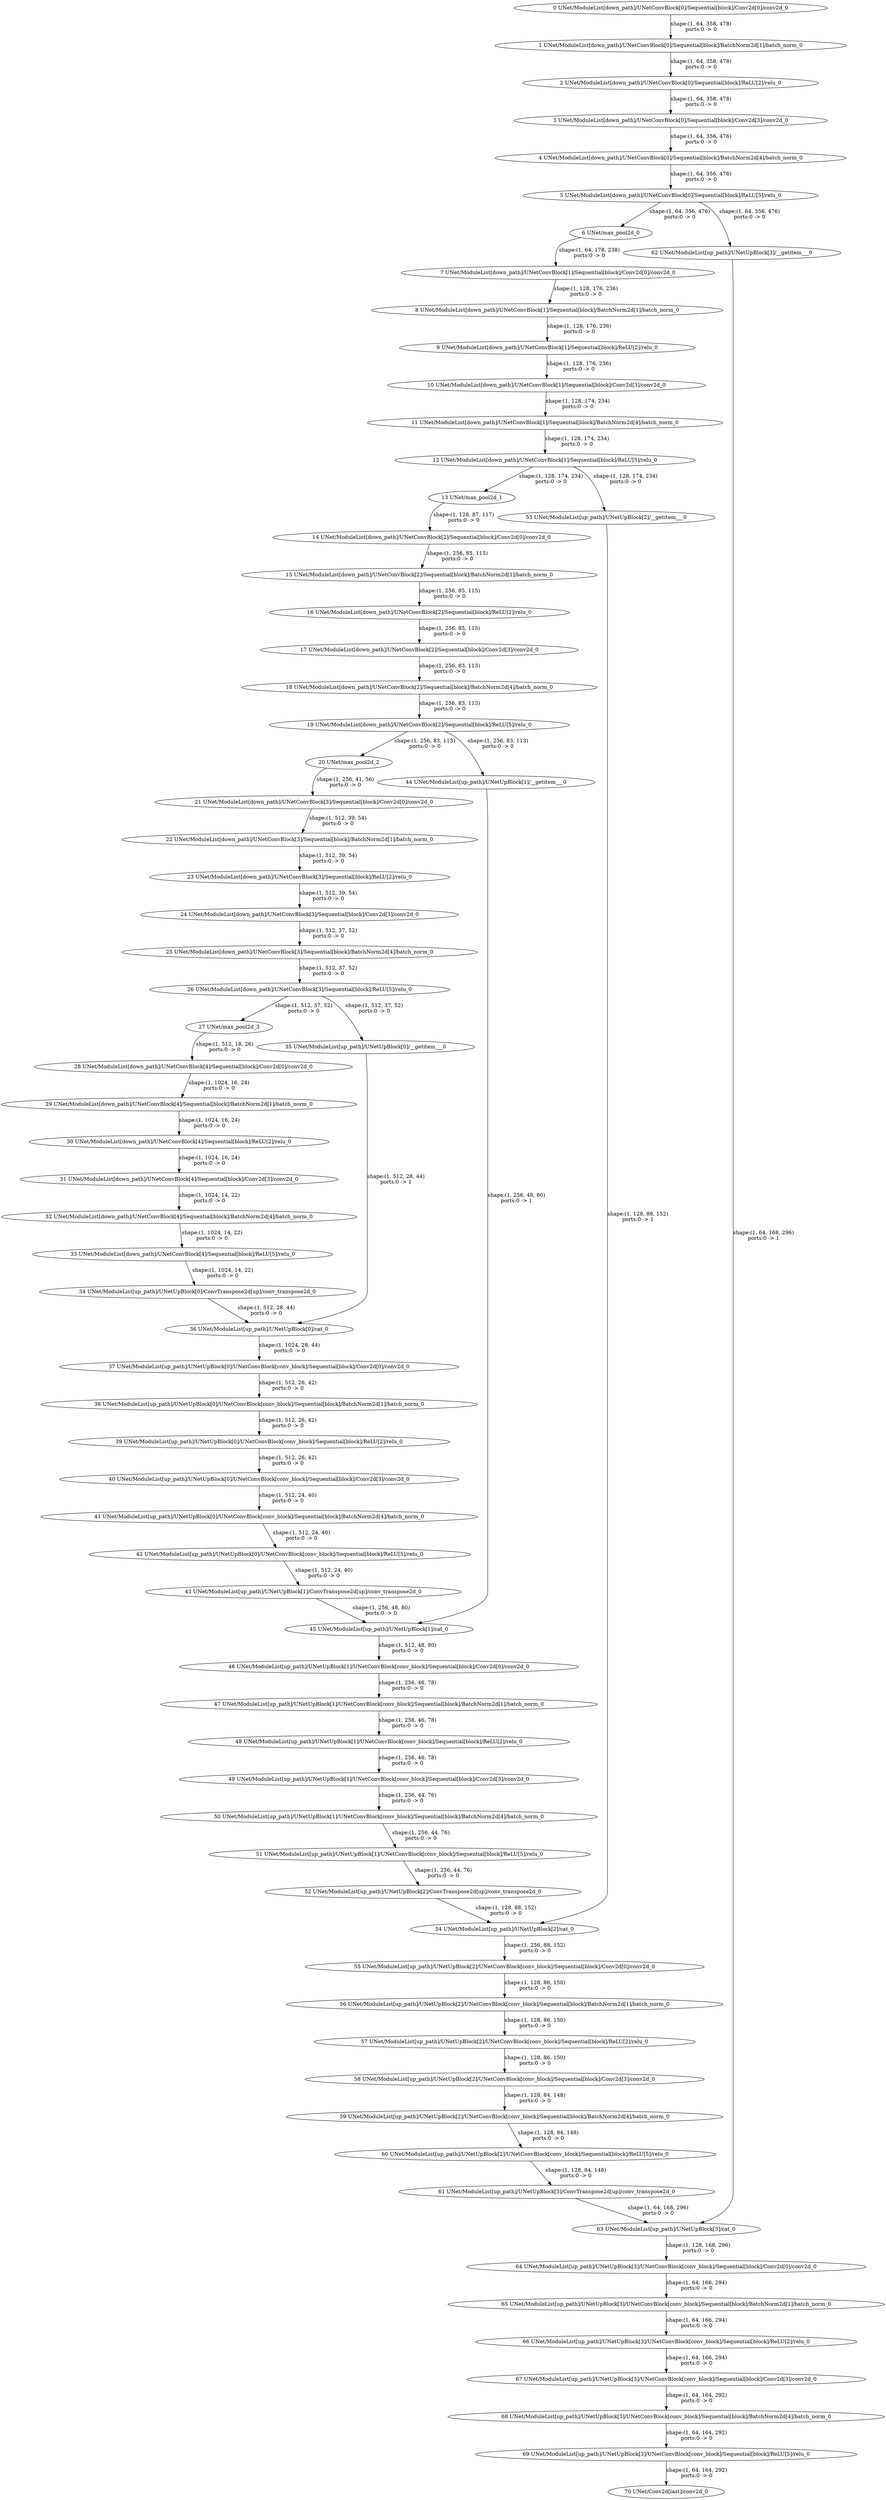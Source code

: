 strict digraph  {
"0 UNet/ModuleList[down_path]/UNetConvBlock[0]/Sequential[block]/Conv2d[0]/conv2d_0" [id=0, type=conv2d];
"1 UNet/ModuleList[down_path]/UNetConvBlock[0]/Sequential[block]/BatchNorm2d[1]/batch_norm_0" [id=1, type=batch_norm];
"2 UNet/ModuleList[down_path]/UNetConvBlock[0]/Sequential[block]/ReLU[2]/relu_0" [id=2, type=relu];
"3 UNet/ModuleList[down_path]/UNetConvBlock[0]/Sequential[block]/Conv2d[3]/conv2d_0" [id=3, type=conv2d];
"4 UNet/ModuleList[down_path]/UNetConvBlock[0]/Sequential[block]/BatchNorm2d[4]/batch_norm_0" [id=4, type=batch_norm];
"5 UNet/ModuleList[down_path]/UNetConvBlock[0]/Sequential[block]/ReLU[5]/relu_0" [id=5, type=relu];
"6 UNet/max_pool2d_0" [id=6, type=max_pool2d];
"7 UNet/ModuleList[down_path]/UNetConvBlock[1]/Sequential[block]/Conv2d[0]/conv2d_0" [id=7, type=conv2d];
"8 UNet/ModuleList[down_path]/UNetConvBlock[1]/Sequential[block]/BatchNorm2d[1]/batch_norm_0" [id=8, type=batch_norm];
"9 UNet/ModuleList[down_path]/UNetConvBlock[1]/Sequential[block]/ReLU[2]/relu_0" [id=9, type=relu];
"10 UNet/ModuleList[down_path]/UNetConvBlock[1]/Sequential[block]/Conv2d[3]/conv2d_0" [id=10, type=conv2d];
"11 UNet/ModuleList[down_path]/UNetConvBlock[1]/Sequential[block]/BatchNorm2d[4]/batch_norm_0" [id=11, type=batch_norm];
"12 UNet/ModuleList[down_path]/UNetConvBlock[1]/Sequential[block]/ReLU[5]/relu_0" [id=12, type=relu];
"13 UNet/max_pool2d_1" [id=13, type=max_pool2d];
"14 UNet/ModuleList[down_path]/UNetConvBlock[2]/Sequential[block]/Conv2d[0]/conv2d_0" [id=14, type=conv2d];
"15 UNet/ModuleList[down_path]/UNetConvBlock[2]/Sequential[block]/BatchNorm2d[1]/batch_norm_0" [id=15, type=batch_norm];
"16 UNet/ModuleList[down_path]/UNetConvBlock[2]/Sequential[block]/ReLU[2]/relu_0" [id=16, type=relu];
"17 UNet/ModuleList[down_path]/UNetConvBlock[2]/Sequential[block]/Conv2d[3]/conv2d_0" [id=17, type=conv2d];
"18 UNet/ModuleList[down_path]/UNetConvBlock[2]/Sequential[block]/BatchNorm2d[4]/batch_norm_0" [id=18, type=batch_norm];
"19 UNet/ModuleList[down_path]/UNetConvBlock[2]/Sequential[block]/ReLU[5]/relu_0" [id=19, type=relu];
"20 UNet/max_pool2d_2" [id=20, type=max_pool2d];
"21 UNet/ModuleList[down_path]/UNetConvBlock[3]/Sequential[block]/Conv2d[0]/conv2d_0" [id=21, type=conv2d];
"22 UNet/ModuleList[down_path]/UNetConvBlock[3]/Sequential[block]/BatchNorm2d[1]/batch_norm_0" [id=22, type=batch_norm];
"23 UNet/ModuleList[down_path]/UNetConvBlock[3]/Sequential[block]/ReLU[2]/relu_0" [id=23, type=relu];
"24 UNet/ModuleList[down_path]/UNetConvBlock[3]/Sequential[block]/Conv2d[3]/conv2d_0" [id=24, type=conv2d];
"25 UNet/ModuleList[down_path]/UNetConvBlock[3]/Sequential[block]/BatchNorm2d[4]/batch_norm_0" [id=25, type=batch_norm];
"26 UNet/ModuleList[down_path]/UNetConvBlock[3]/Sequential[block]/ReLU[5]/relu_0" [id=26, type=relu];
"27 UNet/max_pool2d_3" [id=27, type=max_pool2d];
"28 UNet/ModuleList[down_path]/UNetConvBlock[4]/Sequential[block]/Conv2d[0]/conv2d_0" [id=28, type=conv2d];
"29 UNet/ModuleList[down_path]/UNetConvBlock[4]/Sequential[block]/BatchNorm2d[1]/batch_norm_0" [id=29, type=batch_norm];
"30 UNet/ModuleList[down_path]/UNetConvBlock[4]/Sequential[block]/ReLU[2]/relu_0" [id=30, type=relu];
"31 UNet/ModuleList[down_path]/UNetConvBlock[4]/Sequential[block]/Conv2d[3]/conv2d_0" [id=31, type=conv2d];
"32 UNet/ModuleList[down_path]/UNetConvBlock[4]/Sequential[block]/BatchNorm2d[4]/batch_norm_0" [id=32, type=batch_norm];
"33 UNet/ModuleList[down_path]/UNetConvBlock[4]/Sequential[block]/ReLU[5]/relu_0" [id=33, type=relu];
"34 UNet/ModuleList[up_path]/UNetUpBlock[0]/ConvTranspose2d[up]/conv_transpose2d_0" [id=34, type=conv_transpose2d];
"35 UNet/ModuleList[up_path]/UNetUpBlock[0]/__getitem___0" [id=35, type=__getitem__];
"36 UNet/ModuleList[up_path]/UNetUpBlock[0]/cat_0" [id=36, type=cat];
"37 UNet/ModuleList[up_path]/UNetUpBlock[0]/UNetConvBlock[conv_block]/Sequential[block]/Conv2d[0]/conv2d_0" [id=37, type=conv2d];
"38 UNet/ModuleList[up_path]/UNetUpBlock[0]/UNetConvBlock[conv_block]/Sequential[block]/BatchNorm2d[1]/batch_norm_0" [id=38, type=batch_norm];
"39 UNet/ModuleList[up_path]/UNetUpBlock[0]/UNetConvBlock[conv_block]/Sequential[block]/ReLU[2]/relu_0" [id=39, type=relu];
"40 UNet/ModuleList[up_path]/UNetUpBlock[0]/UNetConvBlock[conv_block]/Sequential[block]/Conv2d[3]/conv2d_0" [id=40, type=conv2d];
"41 UNet/ModuleList[up_path]/UNetUpBlock[0]/UNetConvBlock[conv_block]/Sequential[block]/BatchNorm2d[4]/batch_norm_0" [id=41, type=batch_norm];
"42 UNet/ModuleList[up_path]/UNetUpBlock[0]/UNetConvBlock[conv_block]/Sequential[block]/ReLU[5]/relu_0" [id=42, type=relu];
"43 UNet/ModuleList[up_path]/UNetUpBlock[1]/ConvTranspose2d[up]/conv_transpose2d_0" [id=43, type=conv_transpose2d];
"44 UNet/ModuleList[up_path]/UNetUpBlock[1]/__getitem___0" [id=44, type=__getitem__];
"45 UNet/ModuleList[up_path]/UNetUpBlock[1]/cat_0" [id=45, type=cat];
"46 UNet/ModuleList[up_path]/UNetUpBlock[1]/UNetConvBlock[conv_block]/Sequential[block]/Conv2d[0]/conv2d_0" [id=46, type=conv2d];
"47 UNet/ModuleList[up_path]/UNetUpBlock[1]/UNetConvBlock[conv_block]/Sequential[block]/BatchNorm2d[1]/batch_norm_0" [id=47, type=batch_norm];
"48 UNet/ModuleList[up_path]/UNetUpBlock[1]/UNetConvBlock[conv_block]/Sequential[block]/ReLU[2]/relu_0" [id=48, type=relu];
"49 UNet/ModuleList[up_path]/UNetUpBlock[1]/UNetConvBlock[conv_block]/Sequential[block]/Conv2d[3]/conv2d_0" [id=49, type=conv2d];
"50 UNet/ModuleList[up_path]/UNetUpBlock[1]/UNetConvBlock[conv_block]/Sequential[block]/BatchNorm2d[4]/batch_norm_0" [id=50, type=batch_norm];
"51 UNet/ModuleList[up_path]/UNetUpBlock[1]/UNetConvBlock[conv_block]/Sequential[block]/ReLU[5]/relu_0" [id=51, type=relu];
"52 UNet/ModuleList[up_path]/UNetUpBlock[2]/ConvTranspose2d[up]/conv_transpose2d_0" [id=52, type=conv_transpose2d];
"53 UNet/ModuleList[up_path]/UNetUpBlock[2]/__getitem___0" [id=53, type=__getitem__];
"54 UNet/ModuleList[up_path]/UNetUpBlock[2]/cat_0" [id=54, type=cat];
"55 UNet/ModuleList[up_path]/UNetUpBlock[2]/UNetConvBlock[conv_block]/Sequential[block]/Conv2d[0]/conv2d_0" [id=55, type=conv2d];
"56 UNet/ModuleList[up_path]/UNetUpBlock[2]/UNetConvBlock[conv_block]/Sequential[block]/BatchNorm2d[1]/batch_norm_0" [id=56, type=batch_norm];
"57 UNet/ModuleList[up_path]/UNetUpBlock[2]/UNetConvBlock[conv_block]/Sequential[block]/ReLU[2]/relu_0" [id=57, type=relu];
"58 UNet/ModuleList[up_path]/UNetUpBlock[2]/UNetConvBlock[conv_block]/Sequential[block]/Conv2d[3]/conv2d_0" [id=58, type=conv2d];
"59 UNet/ModuleList[up_path]/UNetUpBlock[2]/UNetConvBlock[conv_block]/Sequential[block]/BatchNorm2d[4]/batch_norm_0" [id=59, type=batch_norm];
"60 UNet/ModuleList[up_path]/UNetUpBlock[2]/UNetConvBlock[conv_block]/Sequential[block]/ReLU[5]/relu_0" [id=60, type=relu];
"61 UNet/ModuleList[up_path]/UNetUpBlock[3]/ConvTranspose2d[up]/conv_transpose2d_0" [id=61, type=conv_transpose2d];
"62 UNet/ModuleList[up_path]/UNetUpBlock[3]/__getitem___0" [id=62, type=__getitem__];
"63 UNet/ModuleList[up_path]/UNetUpBlock[3]/cat_0" [id=63, type=cat];
"64 UNet/ModuleList[up_path]/UNetUpBlock[3]/UNetConvBlock[conv_block]/Sequential[block]/Conv2d[0]/conv2d_0" [id=64, type=conv2d];
"65 UNet/ModuleList[up_path]/UNetUpBlock[3]/UNetConvBlock[conv_block]/Sequential[block]/BatchNorm2d[1]/batch_norm_0" [id=65, type=batch_norm];
"66 UNet/ModuleList[up_path]/UNetUpBlock[3]/UNetConvBlock[conv_block]/Sequential[block]/ReLU[2]/relu_0" [id=66, type=relu];
"67 UNet/ModuleList[up_path]/UNetUpBlock[3]/UNetConvBlock[conv_block]/Sequential[block]/Conv2d[3]/conv2d_0" [id=67, type=conv2d];
"68 UNet/ModuleList[up_path]/UNetUpBlock[3]/UNetConvBlock[conv_block]/Sequential[block]/BatchNorm2d[4]/batch_norm_0" [id=68, type=batch_norm];
"69 UNet/ModuleList[up_path]/UNetUpBlock[3]/UNetConvBlock[conv_block]/Sequential[block]/ReLU[5]/relu_0" [id=69, type=relu];
"70 UNet/Conv2d[last]/conv2d_0" [id=70, type=conv2d];
"0 UNet/ModuleList[down_path]/UNetConvBlock[0]/Sequential[block]/Conv2d[0]/conv2d_0" -> "1 UNet/ModuleList[down_path]/UNetConvBlock[0]/Sequential[block]/BatchNorm2d[1]/batch_norm_0"  [label="shape:(1, 64, 358, 478)\nports:0 -> 0", style=solid];
"1 UNet/ModuleList[down_path]/UNetConvBlock[0]/Sequential[block]/BatchNorm2d[1]/batch_norm_0" -> "2 UNet/ModuleList[down_path]/UNetConvBlock[0]/Sequential[block]/ReLU[2]/relu_0"  [label="shape:(1, 64, 358, 478)\nports:0 -> 0", style=solid];
"2 UNet/ModuleList[down_path]/UNetConvBlock[0]/Sequential[block]/ReLU[2]/relu_0" -> "3 UNet/ModuleList[down_path]/UNetConvBlock[0]/Sequential[block]/Conv2d[3]/conv2d_0"  [label="shape:(1, 64, 358, 478)\nports:0 -> 0", style=solid];
"3 UNet/ModuleList[down_path]/UNetConvBlock[0]/Sequential[block]/Conv2d[3]/conv2d_0" -> "4 UNet/ModuleList[down_path]/UNetConvBlock[0]/Sequential[block]/BatchNorm2d[4]/batch_norm_0"  [label="shape:(1, 64, 356, 476)\nports:0 -> 0", style=solid];
"4 UNet/ModuleList[down_path]/UNetConvBlock[0]/Sequential[block]/BatchNorm2d[4]/batch_norm_0" -> "5 UNet/ModuleList[down_path]/UNetConvBlock[0]/Sequential[block]/ReLU[5]/relu_0"  [label="shape:(1, 64, 356, 476)\nports:0 -> 0", style=solid];
"5 UNet/ModuleList[down_path]/UNetConvBlock[0]/Sequential[block]/ReLU[5]/relu_0" -> "6 UNet/max_pool2d_0"  [label="shape:(1, 64, 356, 476)\nports:0 -> 0", style=solid];
"5 UNet/ModuleList[down_path]/UNetConvBlock[0]/Sequential[block]/ReLU[5]/relu_0" -> "62 UNet/ModuleList[up_path]/UNetUpBlock[3]/__getitem___0"  [label="shape:(1, 64, 356, 476)\nports:0 -> 0", style=solid];
"6 UNet/max_pool2d_0" -> "7 UNet/ModuleList[down_path]/UNetConvBlock[1]/Sequential[block]/Conv2d[0]/conv2d_0"  [label="shape:(1, 64, 178, 238)\nports:0 -> 0", style=solid];
"7 UNet/ModuleList[down_path]/UNetConvBlock[1]/Sequential[block]/Conv2d[0]/conv2d_0" -> "8 UNet/ModuleList[down_path]/UNetConvBlock[1]/Sequential[block]/BatchNorm2d[1]/batch_norm_0"  [label="shape:(1, 128, 176, 236)\nports:0 -> 0", style=solid];
"8 UNet/ModuleList[down_path]/UNetConvBlock[1]/Sequential[block]/BatchNorm2d[1]/batch_norm_0" -> "9 UNet/ModuleList[down_path]/UNetConvBlock[1]/Sequential[block]/ReLU[2]/relu_0"  [label="shape:(1, 128, 176, 236)\nports:0 -> 0", style=solid];
"9 UNet/ModuleList[down_path]/UNetConvBlock[1]/Sequential[block]/ReLU[2]/relu_0" -> "10 UNet/ModuleList[down_path]/UNetConvBlock[1]/Sequential[block]/Conv2d[3]/conv2d_0"  [label="shape:(1, 128, 176, 236)\nports:0 -> 0", style=solid];
"10 UNet/ModuleList[down_path]/UNetConvBlock[1]/Sequential[block]/Conv2d[3]/conv2d_0" -> "11 UNet/ModuleList[down_path]/UNetConvBlock[1]/Sequential[block]/BatchNorm2d[4]/batch_norm_0"  [label="shape:(1, 128, 174, 234)\nports:0 -> 0", style=solid];
"11 UNet/ModuleList[down_path]/UNetConvBlock[1]/Sequential[block]/BatchNorm2d[4]/batch_norm_0" -> "12 UNet/ModuleList[down_path]/UNetConvBlock[1]/Sequential[block]/ReLU[5]/relu_0"  [label="shape:(1, 128, 174, 234)\nports:0 -> 0", style=solid];
"12 UNet/ModuleList[down_path]/UNetConvBlock[1]/Sequential[block]/ReLU[5]/relu_0" -> "13 UNet/max_pool2d_1"  [label="shape:(1, 128, 174, 234)\nports:0 -> 0", style=solid];
"12 UNet/ModuleList[down_path]/UNetConvBlock[1]/Sequential[block]/ReLU[5]/relu_0" -> "53 UNet/ModuleList[up_path]/UNetUpBlock[2]/__getitem___0"  [label="shape:(1, 128, 174, 234)\nports:0 -> 0", style=solid];
"13 UNet/max_pool2d_1" -> "14 UNet/ModuleList[down_path]/UNetConvBlock[2]/Sequential[block]/Conv2d[0]/conv2d_0"  [label="shape:(1, 128, 87, 117)\nports:0 -> 0", style=solid];
"14 UNet/ModuleList[down_path]/UNetConvBlock[2]/Sequential[block]/Conv2d[0]/conv2d_0" -> "15 UNet/ModuleList[down_path]/UNetConvBlock[2]/Sequential[block]/BatchNorm2d[1]/batch_norm_0"  [label="shape:(1, 256, 85, 115)\nports:0 -> 0", style=solid];
"15 UNet/ModuleList[down_path]/UNetConvBlock[2]/Sequential[block]/BatchNorm2d[1]/batch_norm_0" -> "16 UNet/ModuleList[down_path]/UNetConvBlock[2]/Sequential[block]/ReLU[2]/relu_0"  [label="shape:(1, 256, 85, 115)\nports:0 -> 0", style=solid];
"16 UNet/ModuleList[down_path]/UNetConvBlock[2]/Sequential[block]/ReLU[2]/relu_0" -> "17 UNet/ModuleList[down_path]/UNetConvBlock[2]/Sequential[block]/Conv2d[3]/conv2d_0"  [label="shape:(1, 256, 85, 115)\nports:0 -> 0", style=solid];
"17 UNet/ModuleList[down_path]/UNetConvBlock[2]/Sequential[block]/Conv2d[3]/conv2d_0" -> "18 UNet/ModuleList[down_path]/UNetConvBlock[2]/Sequential[block]/BatchNorm2d[4]/batch_norm_0"  [label="shape:(1, 256, 83, 113)\nports:0 -> 0", style=solid];
"18 UNet/ModuleList[down_path]/UNetConvBlock[2]/Sequential[block]/BatchNorm2d[4]/batch_norm_0" -> "19 UNet/ModuleList[down_path]/UNetConvBlock[2]/Sequential[block]/ReLU[5]/relu_0"  [label="shape:(1, 256, 83, 113)\nports:0 -> 0", style=solid];
"19 UNet/ModuleList[down_path]/UNetConvBlock[2]/Sequential[block]/ReLU[5]/relu_0" -> "20 UNet/max_pool2d_2"  [label="shape:(1, 256, 83, 113)\nports:0 -> 0", style=solid];
"19 UNet/ModuleList[down_path]/UNetConvBlock[2]/Sequential[block]/ReLU[5]/relu_0" -> "44 UNet/ModuleList[up_path]/UNetUpBlock[1]/__getitem___0"  [label="shape:(1, 256, 83, 113)\nports:0 -> 0", style=solid];
"20 UNet/max_pool2d_2" -> "21 UNet/ModuleList[down_path]/UNetConvBlock[3]/Sequential[block]/Conv2d[0]/conv2d_0"  [label="shape:(1, 256, 41, 56)\nports:0 -> 0", style=solid];
"21 UNet/ModuleList[down_path]/UNetConvBlock[3]/Sequential[block]/Conv2d[0]/conv2d_0" -> "22 UNet/ModuleList[down_path]/UNetConvBlock[3]/Sequential[block]/BatchNorm2d[1]/batch_norm_0"  [label="shape:(1, 512, 39, 54)\nports:0 -> 0", style=solid];
"22 UNet/ModuleList[down_path]/UNetConvBlock[3]/Sequential[block]/BatchNorm2d[1]/batch_norm_0" -> "23 UNet/ModuleList[down_path]/UNetConvBlock[3]/Sequential[block]/ReLU[2]/relu_0"  [label="shape:(1, 512, 39, 54)\nports:0 -> 0", style=solid];
"23 UNet/ModuleList[down_path]/UNetConvBlock[3]/Sequential[block]/ReLU[2]/relu_0" -> "24 UNet/ModuleList[down_path]/UNetConvBlock[3]/Sequential[block]/Conv2d[3]/conv2d_0"  [label="shape:(1, 512, 39, 54)\nports:0 -> 0", style=solid];
"24 UNet/ModuleList[down_path]/UNetConvBlock[3]/Sequential[block]/Conv2d[3]/conv2d_0" -> "25 UNet/ModuleList[down_path]/UNetConvBlock[3]/Sequential[block]/BatchNorm2d[4]/batch_norm_0"  [label="shape:(1, 512, 37, 52)\nports:0 -> 0", style=solid];
"25 UNet/ModuleList[down_path]/UNetConvBlock[3]/Sequential[block]/BatchNorm2d[4]/batch_norm_0" -> "26 UNet/ModuleList[down_path]/UNetConvBlock[3]/Sequential[block]/ReLU[5]/relu_0"  [label="shape:(1, 512, 37, 52)\nports:0 -> 0", style=solid];
"26 UNet/ModuleList[down_path]/UNetConvBlock[3]/Sequential[block]/ReLU[5]/relu_0" -> "27 UNet/max_pool2d_3"  [label="shape:(1, 512, 37, 52)\nports:0 -> 0", style=solid];
"26 UNet/ModuleList[down_path]/UNetConvBlock[3]/Sequential[block]/ReLU[5]/relu_0" -> "35 UNet/ModuleList[up_path]/UNetUpBlock[0]/__getitem___0"  [label="shape:(1, 512, 37, 52)\nports:0 -> 0", style=solid];
"27 UNet/max_pool2d_3" -> "28 UNet/ModuleList[down_path]/UNetConvBlock[4]/Sequential[block]/Conv2d[0]/conv2d_0"  [label="shape:(1, 512, 18, 26)\nports:0 -> 0", style=solid];
"28 UNet/ModuleList[down_path]/UNetConvBlock[4]/Sequential[block]/Conv2d[0]/conv2d_0" -> "29 UNet/ModuleList[down_path]/UNetConvBlock[4]/Sequential[block]/BatchNorm2d[1]/batch_norm_0"  [label="shape:(1, 1024, 16, 24)\nports:0 -> 0", style=solid];
"29 UNet/ModuleList[down_path]/UNetConvBlock[4]/Sequential[block]/BatchNorm2d[1]/batch_norm_0" -> "30 UNet/ModuleList[down_path]/UNetConvBlock[4]/Sequential[block]/ReLU[2]/relu_0"  [label="shape:(1, 1024, 16, 24)\nports:0 -> 0", style=solid];
"30 UNet/ModuleList[down_path]/UNetConvBlock[4]/Sequential[block]/ReLU[2]/relu_0" -> "31 UNet/ModuleList[down_path]/UNetConvBlock[4]/Sequential[block]/Conv2d[3]/conv2d_0"  [label="shape:(1, 1024, 16, 24)\nports:0 -> 0", style=solid];
"31 UNet/ModuleList[down_path]/UNetConvBlock[4]/Sequential[block]/Conv2d[3]/conv2d_0" -> "32 UNet/ModuleList[down_path]/UNetConvBlock[4]/Sequential[block]/BatchNorm2d[4]/batch_norm_0"  [label="shape:(1, 1024, 14, 22)\nports:0 -> 0", style=solid];
"32 UNet/ModuleList[down_path]/UNetConvBlock[4]/Sequential[block]/BatchNorm2d[4]/batch_norm_0" -> "33 UNet/ModuleList[down_path]/UNetConvBlock[4]/Sequential[block]/ReLU[5]/relu_0"  [label="shape:(1, 1024, 14, 22)\nports:0 -> 0", style=solid];
"33 UNet/ModuleList[down_path]/UNetConvBlock[4]/Sequential[block]/ReLU[5]/relu_0" -> "34 UNet/ModuleList[up_path]/UNetUpBlock[0]/ConvTranspose2d[up]/conv_transpose2d_0"  [label="shape:(1, 1024, 14, 22)\nports:0 -> 0", style=solid];
"34 UNet/ModuleList[up_path]/UNetUpBlock[0]/ConvTranspose2d[up]/conv_transpose2d_0" -> "36 UNet/ModuleList[up_path]/UNetUpBlock[0]/cat_0"  [label="shape:(1, 512, 28, 44)\nports:0 -> 0", style=solid];
"35 UNet/ModuleList[up_path]/UNetUpBlock[0]/__getitem___0" -> "36 UNet/ModuleList[up_path]/UNetUpBlock[0]/cat_0"  [label="shape:(1, 512, 28, 44)\nports:0 -> 1", style=solid];
"36 UNet/ModuleList[up_path]/UNetUpBlock[0]/cat_0" -> "37 UNet/ModuleList[up_path]/UNetUpBlock[0]/UNetConvBlock[conv_block]/Sequential[block]/Conv2d[0]/conv2d_0"  [label="shape:(1, 1024, 28, 44)\nports:0 -> 0", style=solid];
"37 UNet/ModuleList[up_path]/UNetUpBlock[0]/UNetConvBlock[conv_block]/Sequential[block]/Conv2d[0]/conv2d_0" -> "38 UNet/ModuleList[up_path]/UNetUpBlock[0]/UNetConvBlock[conv_block]/Sequential[block]/BatchNorm2d[1]/batch_norm_0"  [label="shape:(1, 512, 26, 42)\nports:0 -> 0", style=solid];
"38 UNet/ModuleList[up_path]/UNetUpBlock[0]/UNetConvBlock[conv_block]/Sequential[block]/BatchNorm2d[1]/batch_norm_0" -> "39 UNet/ModuleList[up_path]/UNetUpBlock[0]/UNetConvBlock[conv_block]/Sequential[block]/ReLU[2]/relu_0"  [label="shape:(1, 512, 26, 42)\nports:0 -> 0", style=solid];
"39 UNet/ModuleList[up_path]/UNetUpBlock[0]/UNetConvBlock[conv_block]/Sequential[block]/ReLU[2]/relu_0" -> "40 UNet/ModuleList[up_path]/UNetUpBlock[0]/UNetConvBlock[conv_block]/Sequential[block]/Conv2d[3]/conv2d_0"  [label="shape:(1, 512, 26, 42)\nports:0 -> 0", style=solid];
"40 UNet/ModuleList[up_path]/UNetUpBlock[0]/UNetConvBlock[conv_block]/Sequential[block]/Conv2d[3]/conv2d_0" -> "41 UNet/ModuleList[up_path]/UNetUpBlock[0]/UNetConvBlock[conv_block]/Sequential[block]/BatchNorm2d[4]/batch_norm_0"  [label="shape:(1, 512, 24, 40)\nports:0 -> 0", style=solid];
"41 UNet/ModuleList[up_path]/UNetUpBlock[0]/UNetConvBlock[conv_block]/Sequential[block]/BatchNorm2d[4]/batch_norm_0" -> "42 UNet/ModuleList[up_path]/UNetUpBlock[0]/UNetConvBlock[conv_block]/Sequential[block]/ReLU[5]/relu_0"  [label="shape:(1, 512, 24, 40)\nports:0 -> 0", style=solid];
"42 UNet/ModuleList[up_path]/UNetUpBlock[0]/UNetConvBlock[conv_block]/Sequential[block]/ReLU[5]/relu_0" -> "43 UNet/ModuleList[up_path]/UNetUpBlock[1]/ConvTranspose2d[up]/conv_transpose2d_0"  [label="shape:(1, 512, 24, 40)\nports:0 -> 0", style=solid];
"43 UNet/ModuleList[up_path]/UNetUpBlock[1]/ConvTranspose2d[up]/conv_transpose2d_0" -> "45 UNet/ModuleList[up_path]/UNetUpBlock[1]/cat_0"  [label="shape:(1, 256, 48, 80)\nports:0 -> 0", style=solid];
"44 UNet/ModuleList[up_path]/UNetUpBlock[1]/__getitem___0" -> "45 UNet/ModuleList[up_path]/UNetUpBlock[1]/cat_0"  [label="shape:(1, 256, 48, 80)\nports:0 -> 1", style=solid];
"45 UNet/ModuleList[up_path]/UNetUpBlock[1]/cat_0" -> "46 UNet/ModuleList[up_path]/UNetUpBlock[1]/UNetConvBlock[conv_block]/Sequential[block]/Conv2d[0]/conv2d_0"  [label="shape:(1, 512, 48, 80)\nports:0 -> 0", style=solid];
"46 UNet/ModuleList[up_path]/UNetUpBlock[1]/UNetConvBlock[conv_block]/Sequential[block]/Conv2d[0]/conv2d_0" -> "47 UNet/ModuleList[up_path]/UNetUpBlock[1]/UNetConvBlock[conv_block]/Sequential[block]/BatchNorm2d[1]/batch_norm_0"  [label="shape:(1, 256, 46, 78)\nports:0 -> 0", style=solid];
"47 UNet/ModuleList[up_path]/UNetUpBlock[1]/UNetConvBlock[conv_block]/Sequential[block]/BatchNorm2d[1]/batch_norm_0" -> "48 UNet/ModuleList[up_path]/UNetUpBlock[1]/UNetConvBlock[conv_block]/Sequential[block]/ReLU[2]/relu_0"  [label="shape:(1, 256, 46, 78)\nports:0 -> 0", style=solid];
"48 UNet/ModuleList[up_path]/UNetUpBlock[1]/UNetConvBlock[conv_block]/Sequential[block]/ReLU[2]/relu_0" -> "49 UNet/ModuleList[up_path]/UNetUpBlock[1]/UNetConvBlock[conv_block]/Sequential[block]/Conv2d[3]/conv2d_0"  [label="shape:(1, 256, 46, 78)\nports:0 -> 0", style=solid];
"49 UNet/ModuleList[up_path]/UNetUpBlock[1]/UNetConvBlock[conv_block]/Sequential[block]/Conv2d[3]/conv2d_0" -> "50 UNet/ModuleList[up_path]/UNetUpBlock[1]/UNetConvBlock[conv_block]/Sequential[block]/BatchNorm2d[4]/batch_norm_0"  [label="shape:(1, 256, 44, 76)\nports:0 -> 0", style=solid];
"50 UNet/ModuleList[up_path]/UNetUpBlock[1]/UNetConvBlock[conv_block]/Sequential[block]/BatchNorm2d[4]/batch_norm_0" -> "51 UNet/ModuleList[up_path]/UNetUpBlock[1]/UNetConvBlock[conv_block]/Sequential[block]/ReLU[5]/relu_0"  [label="shape:(1, 256, 44, 76)\nports:0 -> 0", style=solid];
"51 UNet/ModuleList[up_path]/UNetUpBlock[1]/UNetConvBlock[conv_block]/Sequential[block]/ReLU[5]/relu_0" -> "52 UNet/ModuleList[up_path]/UNetUpBlock[2]/ConvTranspose2d[up]/conv_transpose2d_0"  [label="shape:(1, 256, 44, 76)\nports:0 -> 0", style=solid];
"52 UNet/ModuleList[up_path]/UNetUpBlock[2]/ConvTranspose2d[up]/conv_transpose2d_0" -> "54 UNet/ModuleList[up_path]/UNetUpBlock[2]/cat_0"  [label="shape:(1, 128, 88, 152)\nports:0 -> 0", style=solid];
"53 UNet/ModuleList[up_path]/UNetUpBlock[2]/__getitem___0" -> "54 UNet/ModuleList[up_path]/UNetUpBlock[2]/cat_0"  [label="shape:(1, 128, 88, 152)\nports:0 -> 1", style=solid];
"54 UNet/ModuleList[up_path]/UNetUpBlock[2]/cat_0" -> "55 UNet/ModuleList[up_path]/UNetUpBlock[2]/UNetConvBlock[conv_block]/Sequential[block]/Conv2d[0]/conv2d_0"  [label="shape:(1, 256, 88, 152)\nports:0 -> 0", style=solid];
"55 UNet/ModuleList[up_path]/UNetUpBlock[2]/UNetConvBlock[conv_block]/Sequential[block]/Conv2d[0]/conv2d_0" -> "56 UNet/ModuleList[up_path]/UNetUpBlock[2]/UNetConvBlock[conv_block]/Sequential[block]/BatchNorm2d[1]/batch_norm_0"  [label="shape:(1, 128, 86, 150)\nports:0 -> 0", style=solid];
"56 UNet/ModuleList[up_path]/UNetUpBlock[2]/UNetConvBlock[conv_block]/Sequential[block]/BatchNorm2d[1]/batch_norm_0" -> "57 UNet/ModuleList[up_path]/UNetUpBlock[2]/UNetConvBlock[conv_block]/Sequential[block]/ReLU[2]/relu_0"  [label="shape:(1, 128, 86, 150)\nports:0 -> 0", style=solid];
"57 UNet/ModuleList[up_path]/UNetUpBlock[2]/UNetConvBlock[conv_block]/Sequential[block]/ReLU[2]/relu_0" -> "58 UNet/ModuleList[up_path]/UNetUpBlock[2]/UNetConvBlock[conv_block]/Sequential[block]/Conv2d[3]/conv2d_0"  [label="shape:(1, 128, 86, 150)\nports:0 -> 0", style=solid];
"58 UNet/ModuleList[up_path]/UNetUpBlock[2]/UNetConvBlock[conv_block]/Sequential[block]/Conv2d[3]/conv2d_0" -> "59 UNet/ModuleList[up_path]/UNetUpBlock[2]/UNetConvBlock[conv_block]/Sequential[block]/BatchNorm2d[4]/batch_norm_0"  [label="shape:(1, 128, 84, 148)\nports:0 -> 0", style=solid];
"59 UNet/ModuleList[up_path]/UNetUpBlock[2]/UNetConvBlock[conv_block]/Sequential[block]/BatchNorm2d[4]/batch_norm_0" -> "60 UNet/ModuleList[up_path]/UNetUpBlock[2]/UNetConvBlock[conv_block]/Sequential[block]/ReLU[5]/relu_0"  [label="shape:(1, 128, 84, 148)\nports:0 -> 0", style=solid];
"60 UNet/ModuleList[up_path]/UNetUpBlock[2]/UNetConvBlock[conv_block]/Sequential[block]/ReLU[5]/relu_0" -> "61 UNet/ModuleList[up_path]/UNetUpBlock[3]/ConvTranspose2d[up]/conv_transpose2d_0"  [label="shape:(1, 128, 84, 148)\nports:0 -> 0", style=solid];
"61 UNet/ModuleList[up_path]/UNetUpBlock[3]/ConvTranspose2d[up]/conv_transpose2d_0" -> "63 UNet/ModuleList[up_path]/UNetUpBlock[3]/cat_0"  [label="shape:(1, 64, 168, 296)\nports:0 -> 0", style=solid];
"62 UNet/ModuleList[up_path]/UNetUpBlock[3]/__getitem___0" -> "63 UNet/ModuleList[up_path]/UNetUpBlock[3]/cat_0"  [label="shape:(1, 64, 168, 296)\nports:0 -> 1", style=solid];
"63 UNet/ModuleList[up_path]/UNetUpBlock[3]/cat_0" -> "64 UNet/ModuleList[up_path]/UNetUpBlock[3]/UNetConvBlock[conv_block]/Sequential[block]/Conv2d[0]/conv2d_0"  [label="shape:(1, 128, 168, 296)\nports:0 -> 0", style=solid];
"64 UNet/ModuleList[up_path]/UNetUpBlock[3]/UNetConvBlock[conv_block]/Sequential[block]/Conv2d[0]/conv2d_0" -> "65 UNet/ModuleList[up_path]/UNetUpBlock[3]/UNetConvBlock[conv_block]/Sequential[block]/BatchNorm2d[1]/batch_norm_0"  [label="shape:(1, 64, 166, 294)\nports:0 -> 0", style=solid];
"65 UNet/ModuleList[up_path]/UNetUpBlock[3]/UNetConvBlock[conv_block]/Sequential[block]/BatchNorm2d[1]/batch_norm_0" -> "66 UNet/ModuleList[up_path]/UNetUpBlock[3]/UNetConvBlock[conv_block]/Sequential[block]/ReLU[2]/relu_0"  [label="shape:(1, 64, 166, 294)\nports:0 -> 0", style=solid];
"66 UNet/ModuleList[up_path]/UNetUpBlock[3]/UNetConvBlock[conv_block]/Sequential[block]/ReLU[2]/relu_0" -> "67 UNet/ModuleList[up_path]/UNetUpBlock[3]/UNetConvBlock[conv_block]/Sequential[block]/Conv2d[3]/conv2d_0"  [label="shape:(1, 64, 166, 294)\nports:0 -> 0", style=solid];
"67 UNet/ModuleList[up_path]/UNetUpBlock[3]/UNetConvBlock[conv_block]/Sequential[block]/Conv2d[3]/conv2d_0" -> "68 UNet/ModuleList[up_path]/UNetUpBlock[3]/UNetConvBlock[conv_block]/Sequential[block]/BatchNorm2d[4]/batch_norm_0"  [label="shape:(1, 64, 164, 292)\nports:0 -> 0", style=solid];
"68 UNet/ModuleList[up_path]/UNetUpBlock[3]/UNetConvBlock[conv_block]/Sequential[block]/BatchNorm2d[4]/batch_norm_0" -> "69 UNet/ModuleList[up_path]/UNetUpBlock[3]/UNetConvBlock[conv_block]/Sequential[block]/ReLU[5]/relu_0"  [label="shape:(1, 64, 164, 292)\nports:0 -> 0", style=solid];
"69 UNet/ModuleList[up_path]/UNetUpBlock[3]/UNetConvBlock[conv_block]/Sequential[block]/ReLU[5]/relu_0" -> "70 UNet/Conv2d[last]/conv2d_0"  [label="shape:(1, 64, 164, 292)\nports:0 -> 0", style=solid];
}
